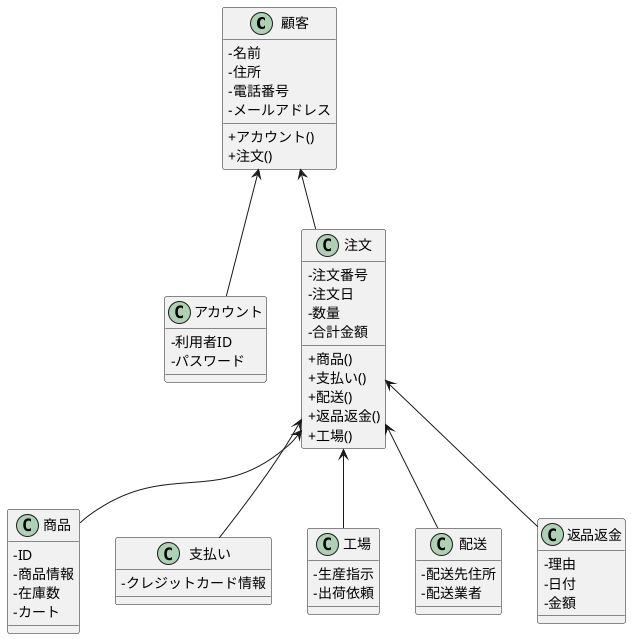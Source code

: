 @startuml 通販クラス図
skinparam classAttributeIconSize 0

class 顧客 {
  - 名前
  - 住所
  - 電話番号
  - メールアドレス
  + アカウント()
  + 注文()
}

class アカウント {
  - 利用者ID
  - パスワード
}

class 商品 {
  - ID
  - 商品情報
  - 在庫数
  - カート
}

class 注文 {
  - 注文番号
  - 注文日
  - 数量
  - 合計金額
  + 商品()
  + 支払い()
  + 配送()
  + 返品返金()
  + 工場()
}

class 支払い {
  - クレジットカード情報
}

class 工場 {
  - 生産指示
  - 出荷依頼
}

class 配送 {
  - 配送先住所
  - 配送業者
}

class 返品返金 {
  - 理由
  - 日付
  - 金額
}

顧客 <-- アカウント
顧客 <-- 注文
注文 <-- 商品
注文 <-- 支払い
注文 <-- 配送
注文 <-- 返品返金
注文 <-- 工場

@enduml